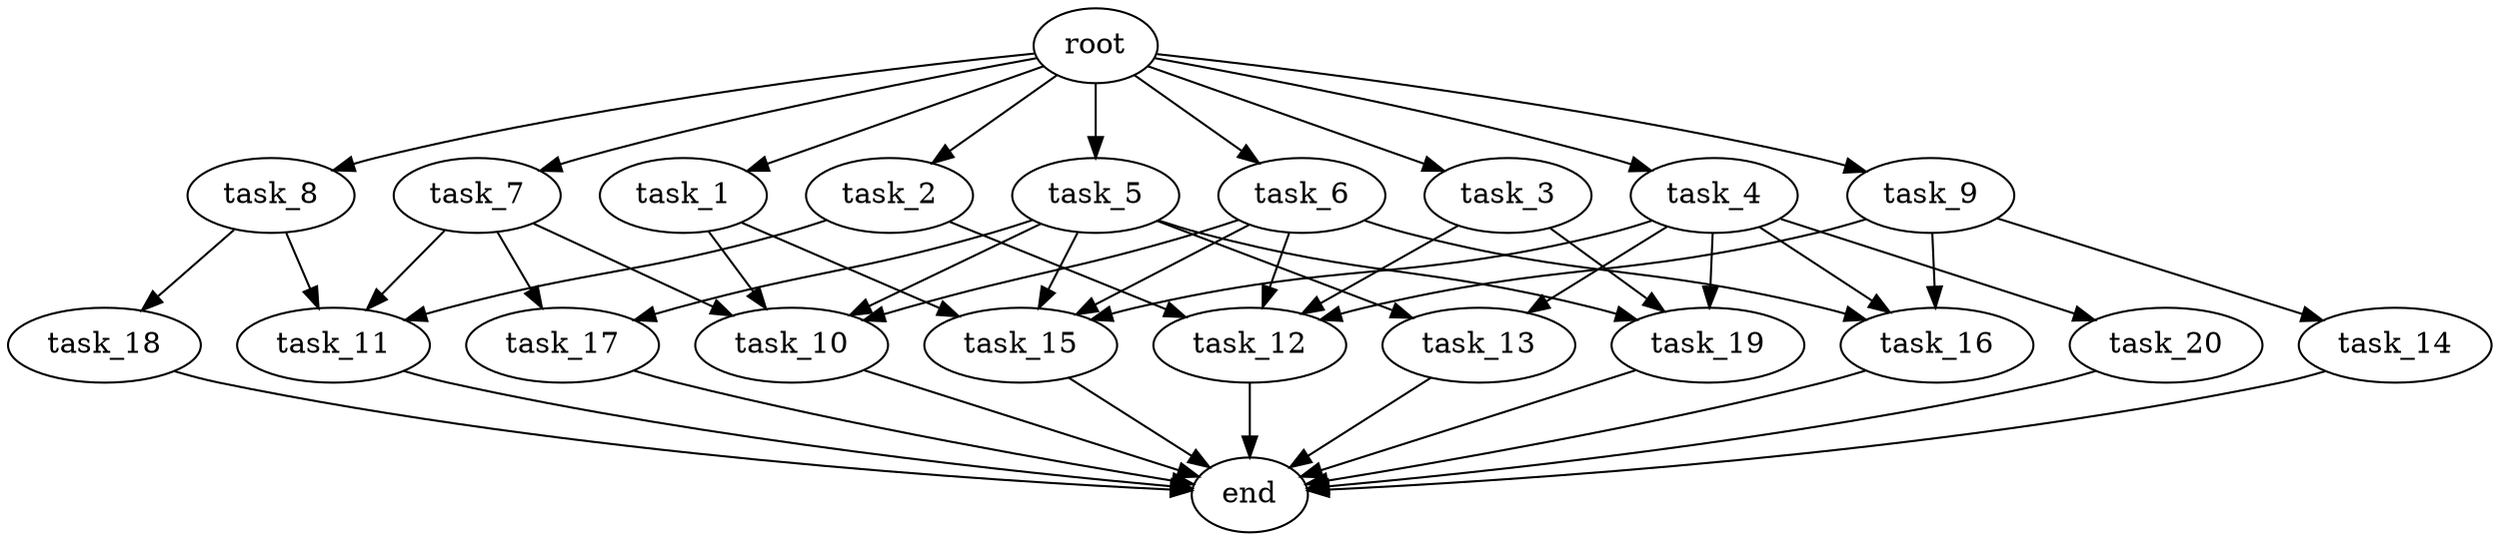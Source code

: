 digraph G {
  root [size="0.000000e+00"];
  task_1 [size="6.952225e+10"];
  task_2 [size="6.303483e+10"];
  task_3 [size="3.011863e+10"];
  task_4 [size="6.616984e+10"];
  task_5 [size="6.625167e+10"];
  task_6 [size="2.700502e+10"];
  task_7 [size="6.056738e+10"];
  task_8 [size="1.372498e+10"];
  task_9 [size="8.306697e+10"];
  task_10 [size="1.050037e+10"];
  task_11 [size="7.187943e+10"];
  task_12 [size="1.178228e+10"];
  task_13 [size="1.141012e+10"];
  task_14 [size="1.063531e+10"];
  task_15 [size="1.987268e+10"];
  task_16 [size="1.998294e+10"];
  task_17 [size="2.630676e+10"];
  task_18 [size="5.231938e+10"];
  task_19 [size="2.017530e+10"];
  task_20 [size="7.034664e+10"];
  end [size="0.000000e+00"];

  root -> task_1 [size="1.000000e-12"];
  root -> task_2 [size="1.000000e-12"];
  root -> task_3 [size="1.000000e-12"];
  root -> task_4 [size="1.000000e-12"];
  root -> task_5 [size="1.000000e-12"];
  root -> task_6 [size="1.000000e-12"];
  root -> task_7 [size="1.000000e-12"];
  root -> task_8 [size="1.000000e-12"];
  root -> task_9 [size="1.000000e-12"];
  task_1 -> task_10 [size="2.625094e+07"];
  task_1 -> task_15 [size="4.968170e+07"];
  task_2 -> task_11 [size="2.395981e+08"];
  task_2 -> task_12 [size="2.945570e+07"];
  task_3 -> task_12 [size="2.945570e+07"];
  task_3 -> task_19 [size="6.725101e+07"];
  task_4 -> task_13 [size="5.705058e+07"];
  task_4 -> task_15 [size="4.968170e+07"];
  task_4 -> task_16 [size="6.660980e+07"];
  task_4 -> task_19 [size="6.725101e+07"];
  task_4 -> task_20 [size="7.034664e+08"];
  task_5 -> task_10 [size="2.625094e+07"];
  task_5 -> task_13 [size="5.705058e+07"];
  task_5 -> task_15 [size="4.968170e+07"];
  task_5 -> task_17 [size="1.315338e+08"];
  task_5 -> task_19 [size="6.725101e+07"];
  task_6 -> task_10 [size="2.625094e+07"];
  task_6 -> task_12 [size="2.945570e+07"];
  task_6 -> task_15 [size="4.968170e+07"];
  task_6 -> task_16 [size="6.660980e+07"];
  task_7 -> task_10 [size="2.625094e+07"];
  task_7 -> task_11 [size="2.395981e+08"];
  task_7 -> task_17 [size="1.315338e+08"];
  task_8 -> task_11 [size="2.395981e+08"];
  task_8 -> task_18 [size="5.231938e+08"];
  task_9 -> task_12 [size="2.945570e+07"];
  task_9 -> task_14 [size="1.063531e+08"];
  task_9 -> task_16 [size="6.660980e+07"];
  task_10 -> end [size="1.000000e-12"];
  task_11 -> end [size="1.000000e-12"];
  task_12 -> end [size="1.000000e-12"];
  task_13 -> end [size="1.000000e-12"];
  task_14 -> end [size="1.000000e-12"];
  task_15 -> end [size="1.000000e-12"];
  task_16 -> end [size="1.000000e-12"];
  task_17 -> end [size="1.000000e-12"];
  task_18 -> end [size="1.000000e-12"];
  task_19 -> end [size="1.000000e-12"];
  task_20 -> end [size="1.000000e-12"];
}
